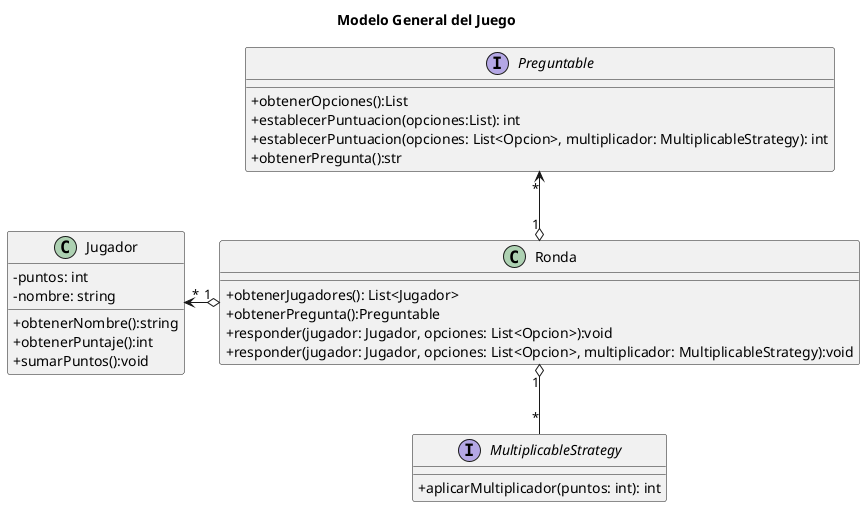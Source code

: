 @startuml
title Modelo General del Juego
skinparam classAttributeIconSize 0

class Jugador{
    - puntos: int
    - nombre: string

    + obtenerNombre():string
    + obtenerPuntaje():int
    + sumarPuntos():void
}

interface Preguntable{
    + obtenerOpciones():List
    + establecerPuntuacion(opciones:List): int
    + establecerPuntuacion(opciones: List<Opcion>, multiplicador: MultiplicableStrategy): int
    + obtenerPregunta():str
}

class Ronda{

    + obtenerJugadores(): List<Jugador>
    + obtenerPregunta():Preguntable
    + responder(jugador: Jugador, opciones: List<Opcion>):void
    + responder(jugador: Jugador, opciones: List<Opcion>, multiplicador: MultiplicableStrategy):void
}

interface MultiplicableStrategy{
    + aplicarMultiplicador(puntos: int): int
}

Ronda "1" o-down-"*" MultiplicableStrategy
Ronda "1" o-up->"*" Preguntable
Ronda "1" o-left->"*"Jugador


@enduml